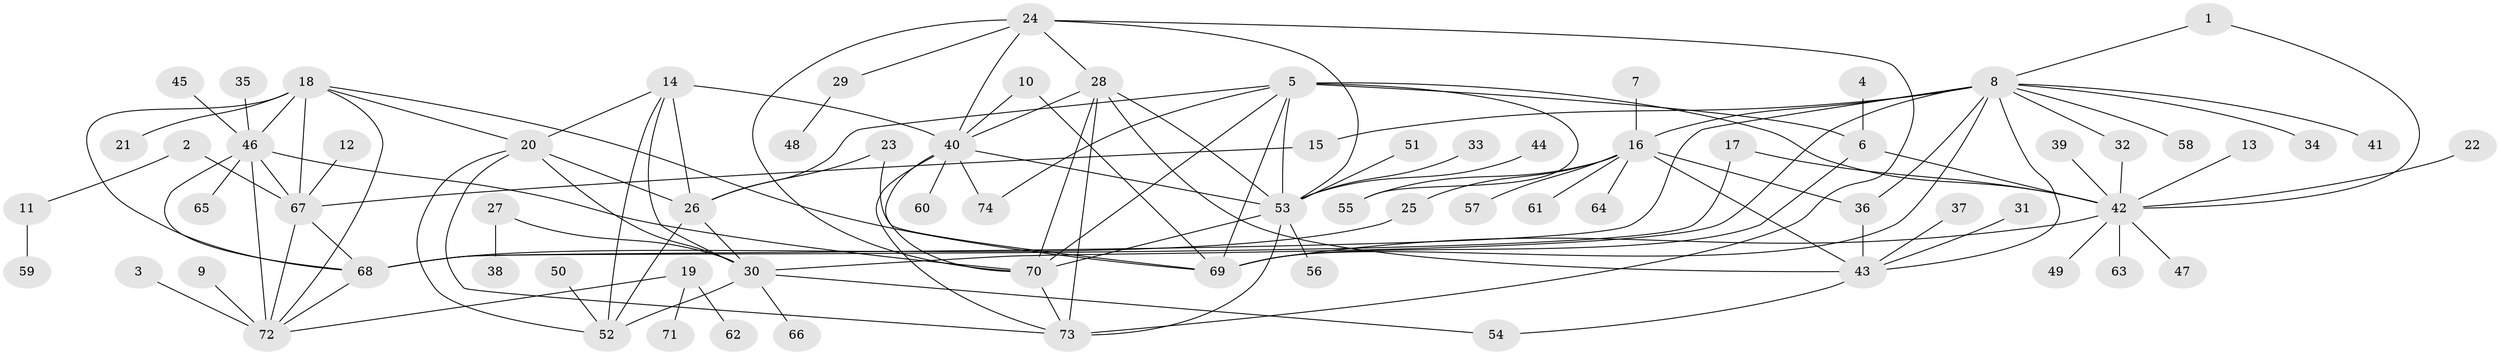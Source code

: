 // original degree distribution, {5: 0.008130081300813009, 12: 0.008130081300813009, 6: 0.032520325203252036, 8: 0.04065040650406504, 7: 0.04878048780487805, 15: 0.008130081300813009, 9: 0.032520325203252036, 10: 0.04878048780487805, 11: 0.016260162601626018, 2: 0.18699186991869918, 1: 0.5365853658536586, 3: 0.032520325203252036}
// Generated by graph-tools (version 1.1) at 2025/37/03/04/25 23:37:44]
// undirected, 74 vertices, 119 edges
graph export_dot {
  node [color=gray90,style=filled];
  1;
  2;
  3;
  4;
  5;
  6;
  7;
  8;
  9;
  10;
  11;
  12;
  13;
  14;
  15;
  16;
  17;
  18;
  19;
  20;
  21;
  22;
  23;
  24;
  25;
  26;
  27;
  28;
  29;
  30;
  31;
  32;
  33;
  34;
  35;
  36;
  37;
  38;
  39;
  40;
  41;
  42;
  43;
  44;
  45;
  46;
  47;
  48;
  49;
  50;
  51;
  52;
  53;
  54;
  55;
  56;
  57;
  58;
  59;
  60;
  61;
  62;
  63;
  64;
  65;
  66;
  67;
  68;
  69;
  70;
  71;
  72;
  73;
  74;
  1 -- 8 [weight=1.0];
  1 -- 42 [weight=1.0];
  2 -- 11 [weight=1.0];
  2 -- 67 [weight=1.0];
  3 -- 72 [weight=1.0];
  4 -- 6 [weight=1.0];
  5 -- 6 [weight=2.0];
  5 -- 26 [weight=1.0];
  5 -- 42 [weight=2.0];
  5 -- 53 [weight=1.0];
  5 -- 55 [weight=1.0];
  5 -- 69 [weight=1.0];
  5 -- 70 [weight=1.0];
  5 -- 74 [weight=1.0];
  6 -- 42 [weight=4.0];
  6 -- 69 [weight=2.0];
  7 -- 16 [weight=1.0];
  8 -- 15 [weight=1.0];
  8 -- 16 [weight=1.0];
  8 -- 30 [weight=1.0];
  8 -- 32 [weight=1.0];
  8 -- 34 [weight=1.0];
  8 -- 36 [weight=2.0];
  8 -- 41 [weight=1.0];
  8 -- 43 [weight=2.0];
  8 -- 58 [weight=1.0];
  8 -- 68 [weight=1.0];
  8 -- 69 [weight=1.0];
  9 -- 72 [weight=1.0];
  10 -- 40 [weight=1.0];
  10 -- 69 [weight=1.0];
  11 -- 59 [weight=1.0];
  12 -- 67 [weight=1.0];
  13 -- 42 [weight=1.0];
  14 -- 20 [weight=1.0];
  14 -- 26 [weight=2.0];
  14 -- 30 [weight=1.0];
  14 -- 40 [weight=1.0];
  14 -- 52 [weight=1.0];
  15 -- 67 [weight=1.0];
  16 -- 25 [weight=1.0];
  16 -- 36 [weight=2.0];
  16 -- 43 [weight=2.0];
  16 -- 55 [weight=1.0];
  16 -- 57 [weight=1.0];
  16 -- 61 [weight=1.0];
  16 -- 64 [weight=1.0];
  17 -- 42 [weight=1.0];
  17 -- 68 [weight=1.0];
  18 -- 20 [weight=1.0];
  18 -- 21 [weight=1.0];
  18 -- 46 [weight=2.0];
  18 -- 67 [weight=1.0];
  18 -- 68 [weight=1.0];
  18 -- 69 [weight=1.0];
  18 -- 72 [weight=1.0];
  19 -- 62 [weight=1.0];
  19 -- 71 [weight=1.0];
  19 -- 72 [weight=1.0];
  20 -- 26 [weight=2.0];
  20 -- 30 [weight=1.0];
  20 -- 52 [weight=1.0];
  20 -- 73 [weight=1.0];
  22 -- 42 [weight=1.0];
  23 -- 26 [weight=1.0];
  23 -- 69 [weight=1.0];
  24 -- 28 [weight=1.0];
  24 -- 29 [weight=1.0];
  24 -- 40 [weight=1.0];
  24 -- 53 [weight=1.0];
  24 -- 70 [weight=1.0];
  24 -- 73 [weight=1.0];
  25 -- 68 [weight=1.0];
  26 -- 30 [weight=2.0];
  26 -- 52 [weight=2.0];
  27 -- 30 [weight=1.0];
  27 -- 38 [weight=1.0];
  28 -- 40 [weight=1.0];
  28 -- 43 [weight=1.0];
  28 -- 53 [weight=1.0];
  28 -- 70 [weight=1.0];
  28 -- 73 [weight=1.0];
  29 -- 48 [weight=1.0];
  30 -- 52 [weight=1.0];
  30 -- 54 [weight=1.0];
  30 -- 66 [weight=1.0];
  31 -- 43 [weight=1.0];
  32 -- 42 [weight=1.0];
  33 -- 53 [weight=1.0];
  35 -- 46 [weight=1.0];
  36 -- 43 [weight=4.0];
  37 -- 43 [weight=1.0];
  39 -- 42 [weight=1.0];
  40 -- 53 [weight=1.0];
  40 -- 60 [weight=1.0];
  40 -- 70 [weight=1.0];
  40 -- 73 [weight=1.0];
  40 -- 74 [weight=1.0];
  42 -- 47 [weight=1.0];
  42 -- 49 [weight=1.0];
  42 -- 63 [weight=1.0];
  42 -- 69 [weight=2.0];
  43 -- 54 [weight=1.0];
  44 -- 53 [weight=1.0];
  45 -- 46 [weight=1.0];
  46 -- 65 [weight=1.0];
  46 -- 67 [weight=2.0];
  46 -- 68 [weight=2.0];
  46 -- 70 [weight=1.0];
  46 -- 72 [weight=2.0];
  50 -- 52 [weight=1.0];
  51 -- 53 [weight=1.0];
  53 -- 56 [weight=1.0];
  53 -- 70 [weight=1.0];
  53 -- 73 [weight=1.0];
  67 -- 68 [weight=1.0];
  67 -- 72 [weight=1.0];
  68 -- 72 [weight=1.0];
  70 -- 73 [weight=1.0];
}
